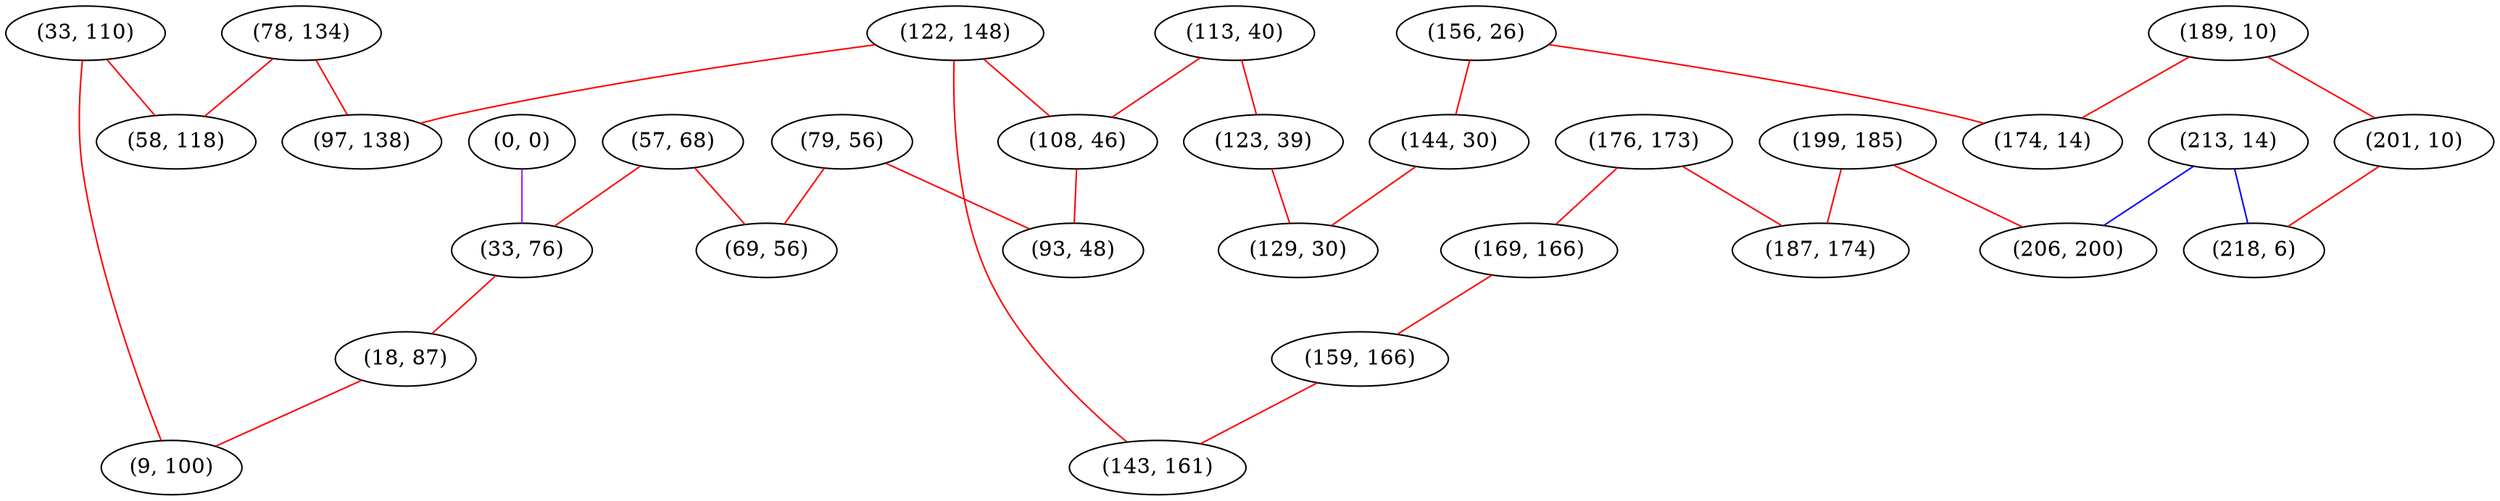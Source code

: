 graph "" {
"(113, 40)";
"(79, 56)";
"(122, 148)";
"(57, 68)";
"(189, 10)";
"(78, 134)";
"(201, 10)";
"(97, 138)";
"(156, 26)";
"(108, 46)";
"(33, 110)";
"(199, 185)";
"(176, 173)";
"(213, 14)";
"(0, 0)";
"(33, 76)";
"(144, 30)";
"(174, 14)";
"(218, 6)";
"(169, 166)";
"(18, 87)";
"(159, 166)";
"(187, 174)";
"(58, 118)";
"(69, 56)";
"(143, 161)";
"(123, 39)";
"(9, 100)";
"(129, 30)";
"(206, 200)";
"(93, 48)";
"(113, 40)" -- "(123, 39)"  [color=red, key=0, weight=1];
"(113, 40)" -- "(108, 46)"  [color=red, key=0, weight=1];
"(79, 56)" -- "(93, 48)"  [color=red, key=0, weight=1];
"(79, 56)" -- "(69, 56)"  [color=red, key=0, weight=1];
"(122, 148)" -- "(97, 138)"  [color=red, key=0, weight=1];
"(122, 148)" -- "(108, 46)"  [color=red, key=0, weight=1];
"(122, 148)" -- "(143, 161)"  [color=red, key=0, weight=1];
"(57, 68)" -- "(69, 56)"  [color=red, key=0, weight=1];
"(57, 68)" -- "(33, 76)"  [color=red, key=0, weight=1];
"(189, 10)" -- "(201, 10)"  [color=red, key=0, weight=1];
"(189, 10)" -- "(174, 14)"  [color=red, key=0, weight=1];
"(78, 134)" -- "(97, 138)"  [color=red, key=0, weight=1];
"(78, 134)" -- "(58, 118)"  [color=red, key=0, weight=1];
"(201, 10)" -- "(218, 6)"  [color=red, key=0, weight=1];
"(156, 26)" -- "(144, 30)"  [color=red, key=0, weight=1];
"(156, 26)" -- "(174, 14)"  [color=red, key=0, weight=1];
"(108, 46)" -- "(93, 48)"  [color=red, key=0, weight=1];
"(33, 110)" -- "(58, 118)"  [color=red, key=0, weight=1];
"(33, 110)" -- "(9, 100)"  [color=red, key=0, weight=1];
"(199, 185)" -- "(206, 200)"  [color=red, key=0, weight=1];
"(199, 185)" -- "(187, 174)"  [color=red, key=0, weight=1];
"(176, 173)" -- "(169, 166)"  [color=red, key=0, weight=1];
"(176, 173)" -- "(187, 174)"  [color=red, key=0, weight=1];
"(213, 14)" -- "(218, 6)"  [color=blue, key=0, weight=3];
"(213, 14)" -- "(206, 200)"  [color=blue, key=0, weight=3];
"(0, 0)" -- "(33, 76)"  [color=purple, key=0, weight=4];
"(33, 76)" -- "(18, 87)"  [color=red, key=0, weight=1];
"(144, 30)" -- "(129, 30)"  [color=red, key=0, weight=1];
"(169, 166)" -- "(159, 166)"  [color=red, key=0, weight=1];
"(18, 87)" -- "(9, 100)"  [color=red, key=0, weight=1];
"(159, 166)" -- "(143, 161)"  [color=red, key=0, weight=1];
"(123, 39)" -- "(129, 30)"  [color=red, key=0, weight=1];
}
